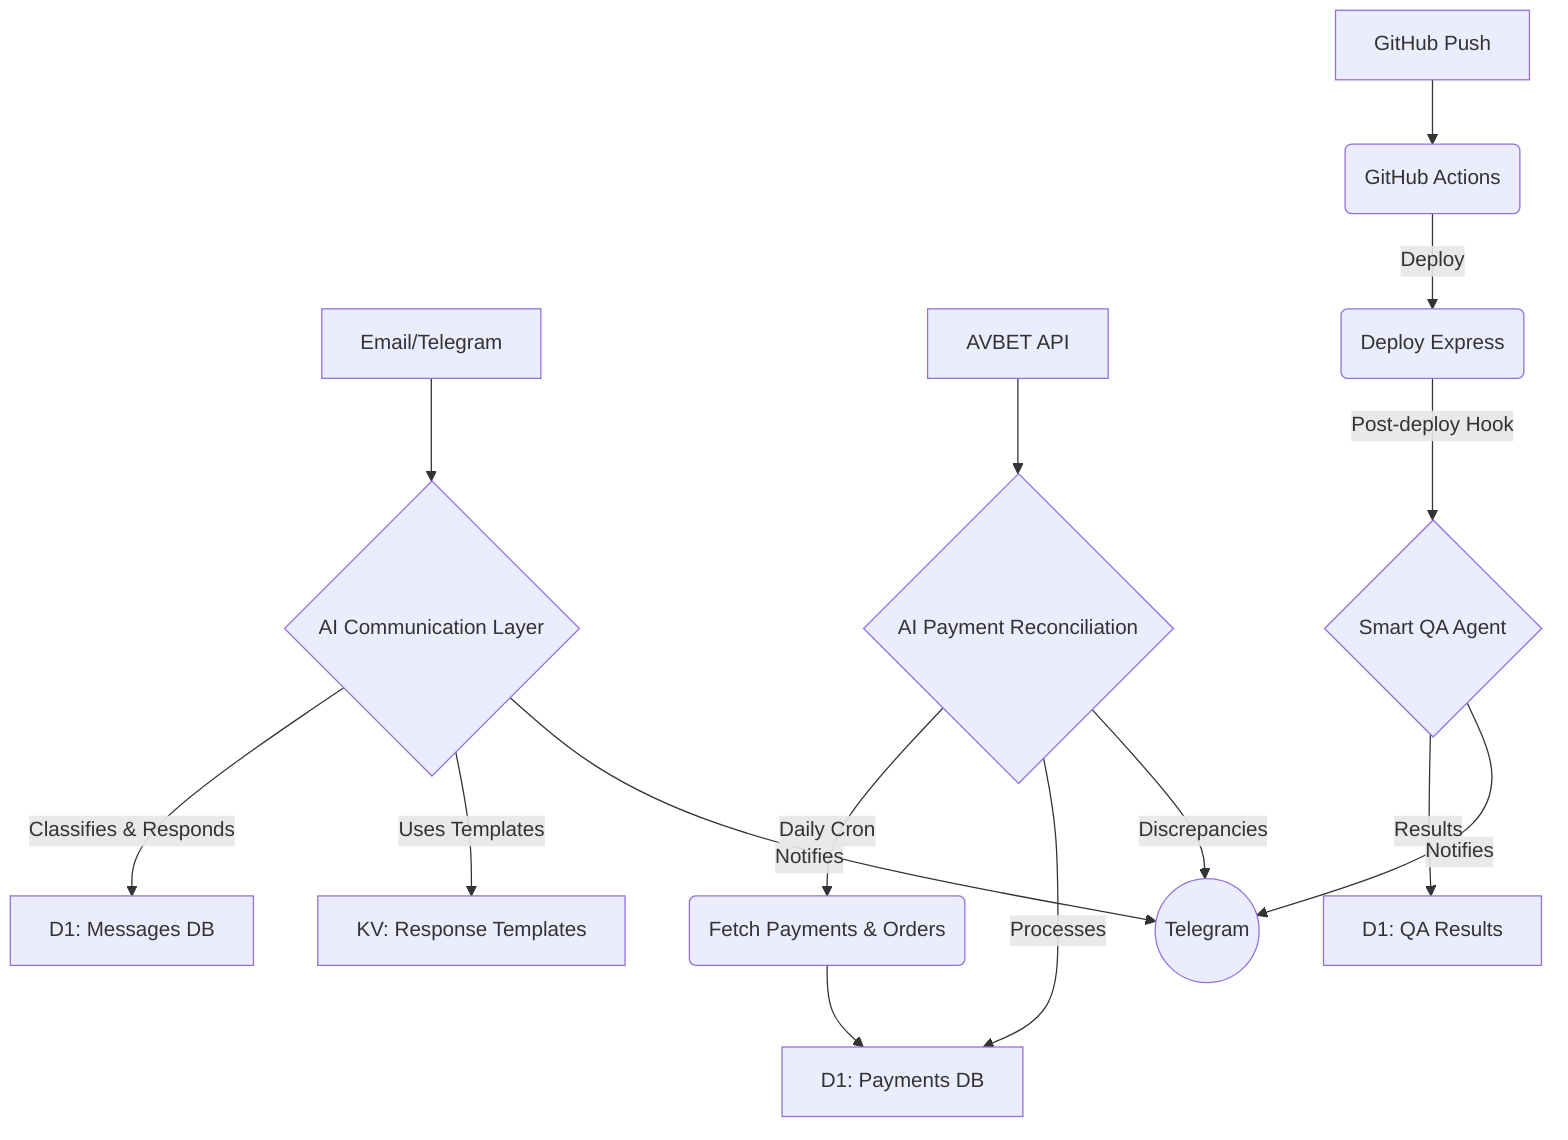 graph TD
    A[GitHub Push] --> B(GitHub Actions);
    C[Email/Telegram] --> D{AI Communication Layer};
    E[AVBET API] --> F{AI Payment Reconciliation};
    B -- "Deploy" --> G(Deploy Express);
    G -- "Post-deploy Hook" --> H{Smart QA Agent};
    H -- "Results" --> I[D1: QA Results];
    H -- "Notifies" --> J((Telegram));
    F -- "Daily Cron" --> K(Fetch Payments & Orders);
    K --> L[D1: Payments DB];
    F -- "Processes" --> L;
    F -- "Discrepancies" --> J;
    D -- "Classifies & Responds" --> M[D1: Messages DB];
    D -- "Uses Templates" --> N[KV: Response Templates];
    D -- "Notifies" --> J;